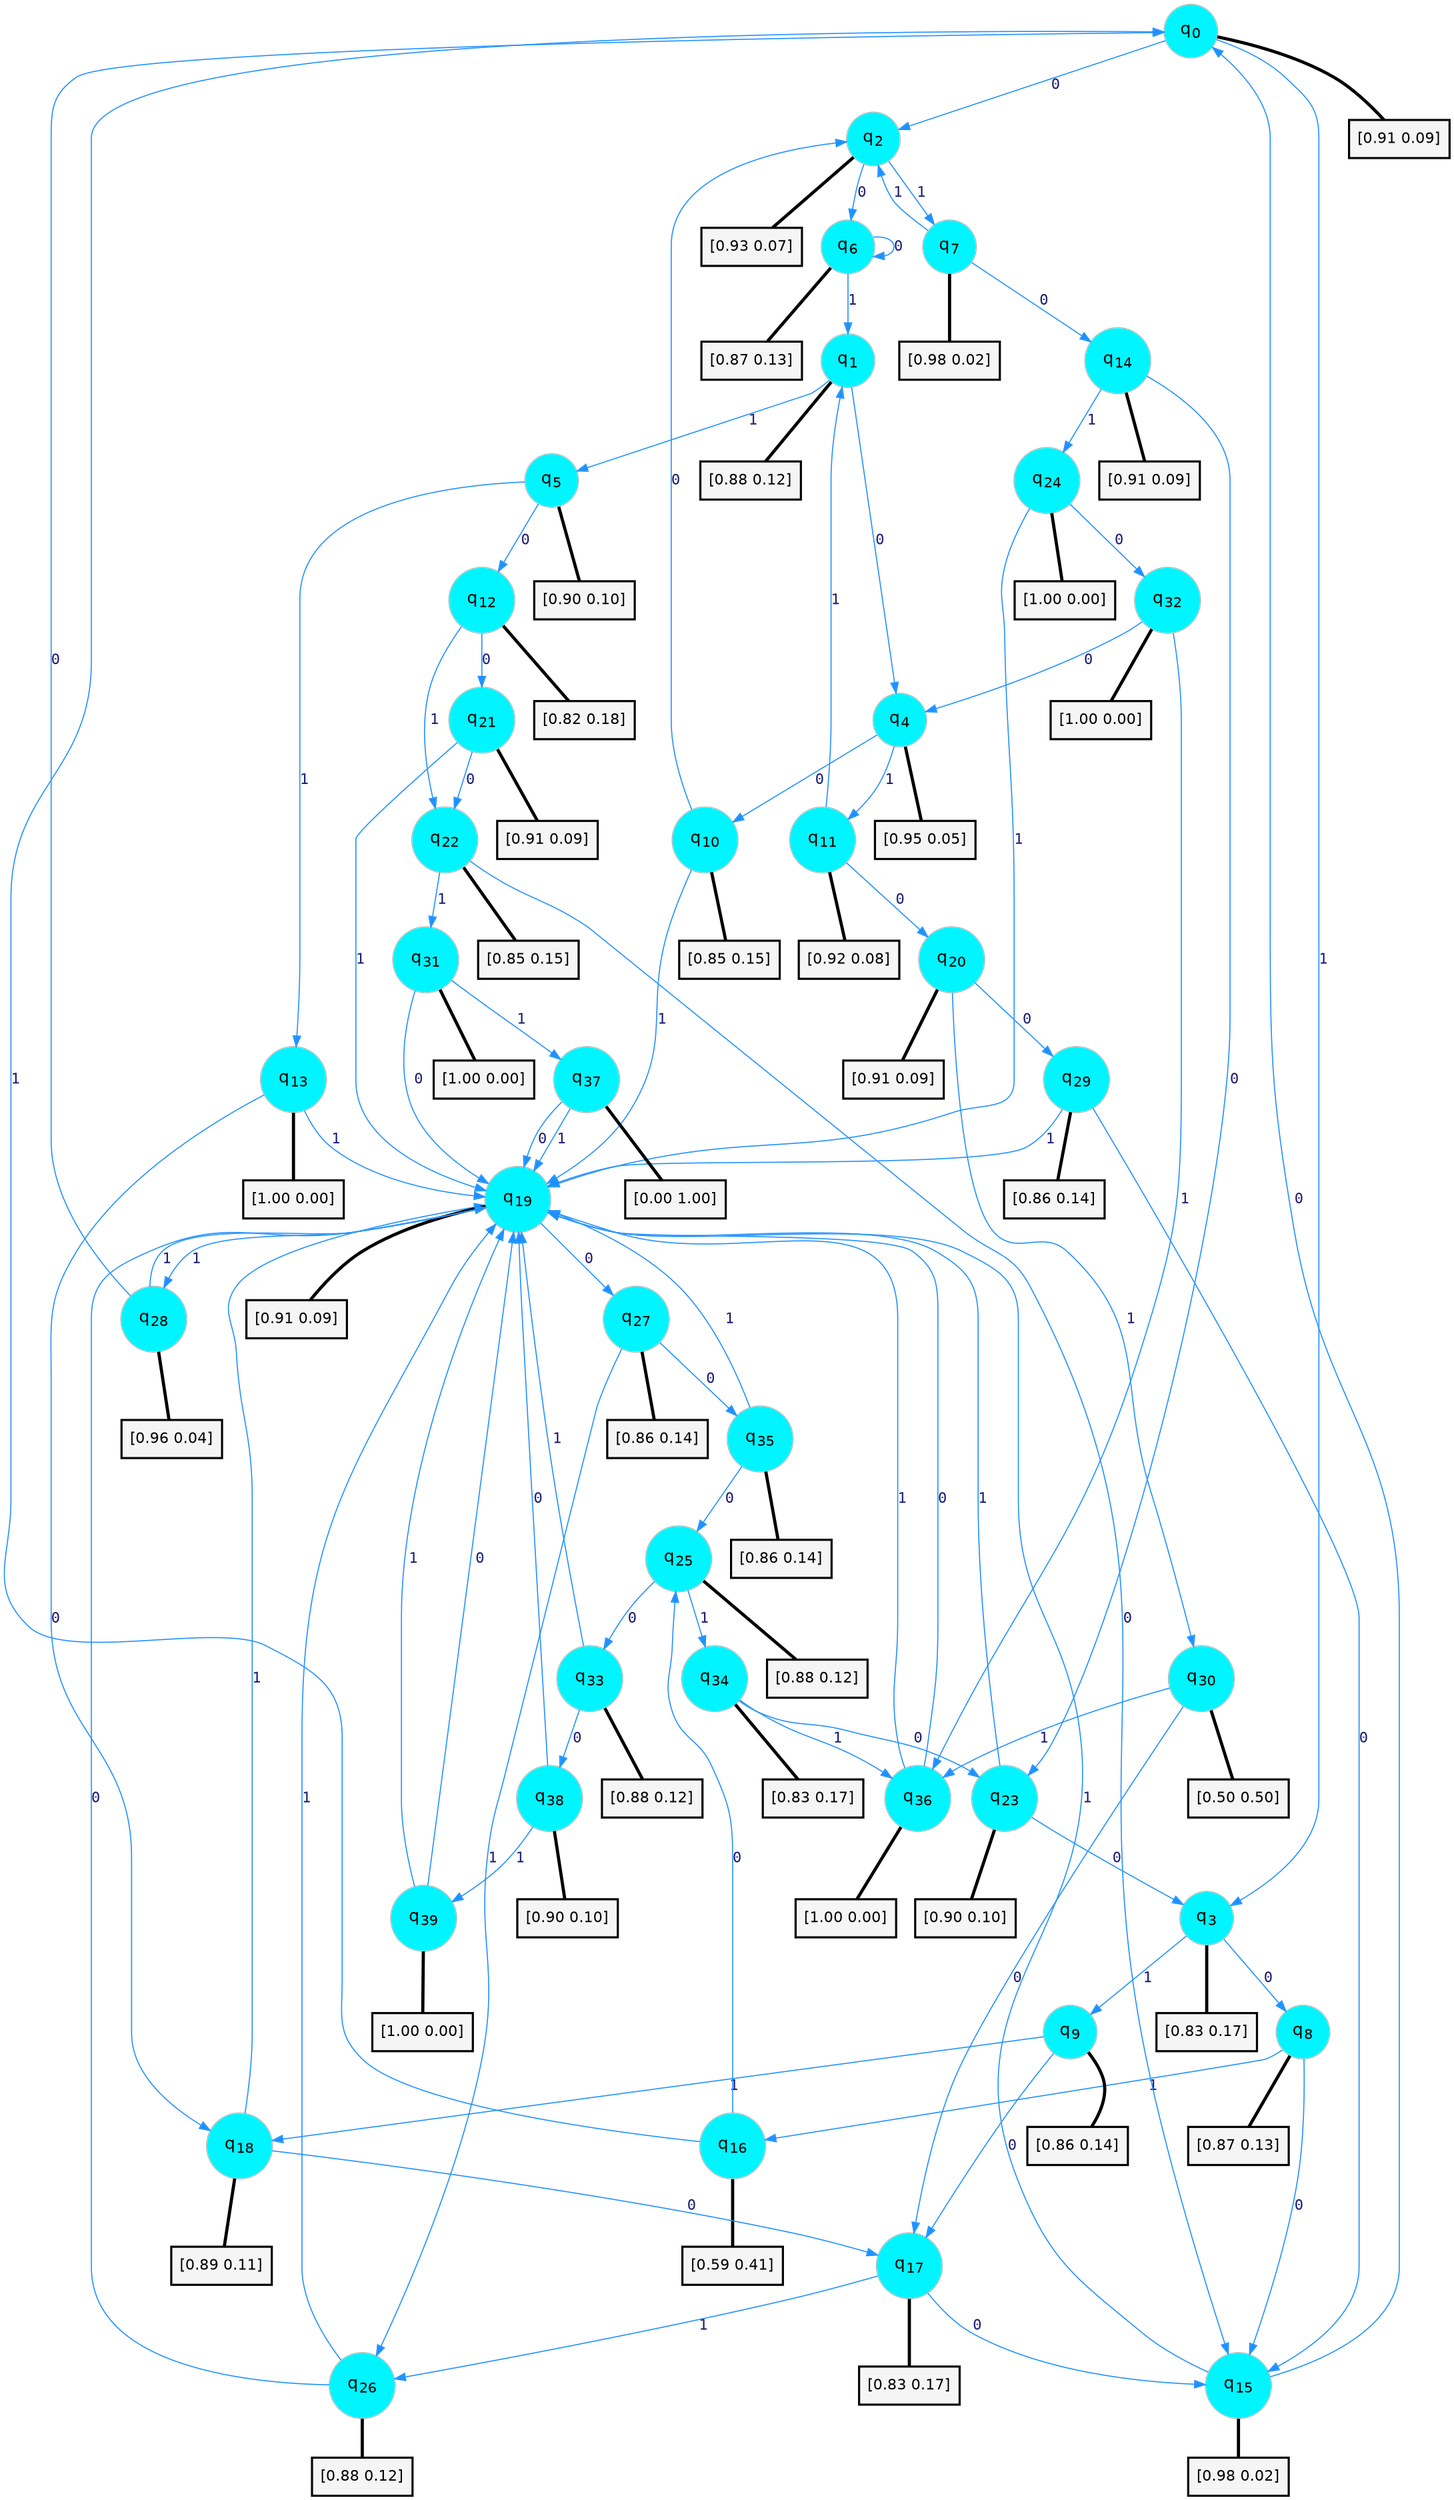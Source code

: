 digraph G {
graph [
bgcolor=transparent, dpi=300, rankdir=TD, size="40,25"];
node [
color=gray, fillcolor=turquoise1, fontcolor=black, fontname=Helvetica, fontsize=16, fontweight=bold, shape=circle, style=filled];
edge [
arrowsize=1, color=dodgerblue1, fontcolor=midnightblue, fontname=courier, fontweight=bold, penwidth=1, style=solid, weight=20];
0[label=<q<SUB>0</SUB>>];
1[label=<q<SUB>1</SUB>>];
2[label=<q<SUB>2</SUB>>];
3[label=<q<SUB>3</SUB>>];
4[label=<q<SUB>4</SUB>>];
5[label=<q<SUB>5</SUB>>];
6[label=<q<SUB>6</SUB>>];
7[label=<q<SUB>7</SUB>>];
8[label=<q<SUB>8</SUB>>];
9[label=<q<SUB>9</SUB>>];
10[label=<q<SUB>10</SUB>>];
11[label=<q<SUB>11</SUB>>];
12[label=<q<SUB>12</SUB>>];
13[label=<q<SUB>13</SUB>>];
14[label=<q<SUB>14</SUB>>];
15[label=<q<SUB>15</SUB>>];
16[label=<q<SUB>16</SUB>>];
17[label=<q<SUB>17</SUB>>];
18[label=<q<SUB>18</SUB>>];
19[label=<q<SUB>19</SUB>>];
20[label=<q<SUB>20</SUB>>];
21[label=<q<SUB>21</SUB>>];
22[label=<q<SUB>22</SUB>>];
23[label=<q<SUB>23</SUB>>];
24[label=<q<SUB>24</SUB>>];
25[label=<q<SUB>25</SUB>>];
26[label=<q<SUB>26</SUB>>];
27[label=<q<SUB>27</SUB>>];
28[label=<q<SUB>28</SUB>>];
29[label=<q<SUB>29</SUB>>];
30[label=<q<SUB>30</SUB>>];
31[label=<q<SUB>31</SUB>>];
32[label=<q<SUB>32</SUB>>];
33[label=<q<SUB>33</SUB>>];
34[label=<q<SUB>34</SUB>>];
35[label=<q<SUB>35</SUB>>];
36[label=<q<SUB>36</SUB>>];
37[label=<q<SUB>37</SUB>>];
38[label=<q<SUB>38</SUB>>];
39[label=<q<SUB>39</SUB>>];
40[label="[0.91 0.09]", shape=box,fontcolor=black, fontname=Helvetica, fontsize=14, penwidth=2, fillcolor=whitesmoke,color=black];
41[label="[0.88 0.12]", shape=box,fontcolor=black, fontname=Helvetica, fontsize=14, penwidth=2, fillcolor=whitesmoke,color=black];
42[label="[0.93 0.07]", shape=box,fontcolor=black, fontname=Helvetica, fontsize=14, penwidth=2, fillcolor=whitesmoke,color=black];
43[label="[0.83 0.17]", shape=box,fontcolor=black, fontname=Helvetica, fontsize=14, penwidth=2, fillcolor=whitesmoke,color=black];
44[label="[0.95 0.05]", shape=box,fontcolor=black, fontname=Helvetica, fontsize=14, penwidth=2, fillcolor=whitesmoke,color=black];
45[label="[0.90 0.10]", shape=box,fontcolor=black, fontname=Helvetica, fontsize=14, penwidth=2, fillcolor=whitesmoke,color=black];
46[label="[0.87 0.13]", shape=box,fontcolor=black, fontname=Helvetica, fontsize=14, penwidth=2, fillcolor=whitesmoke,color=black];
47[label="[0.98 0.02]", shape=box,fontcolor=black, fontname=Helvetica, fontsize=14, penwidth=2, fillcolor=whitesmoke,color=black];
48[label="[0.87 0.13]", shape=box,fontcolor=black, fontname=Helvetica, fontsize=14, penwidth=2, fillcolor=whitesmoke,color=black];
49[label="[0.86 0.14]", shape=box,fontcolor=black, fontname=Helvetica, fontsize=14, penwidth=2, fillcolor=whitesmoke,color=black];
50[label="[0.85 0.15]", shape=box,fontcolor=black, fontname=Helvetica, fontsize=14, penwidth=2, fillcolor=whitesmoke,color=black];
51[label="[0.92 0.08]", shape=box,fontcolor=black, fontname=Helvetica, fontsize=14, penwidth=2, fillcolor=whitesmoke,color=black];
52[label="[0.82 0.18]", shape=box,fontcolor=black, fontname=Helvetica, fontsize=14, penwidth=2, fillcolor=whitesmoke,color=black];
53[label="[1.00 0.00]", shape=box,fontcolor=black, fontname=Helvetica, fontsize=14, penwidth=2, fillcolor=whitesmoke,color=black];
54[label="[0.91 0.09]", shape=box,fontcolor=black, fontname=Helvetica, fontsize=14, penwidth=2, fillcolor=whitesmoke,color=black];
55[label="[0.98 0.02]", shape=box,fontcolor=black, fontname=Helvetica, fontsize=14, penwidth=2, fillcolor=whitesmoke,color=black];
56[label="[0.59 0.41]", shape=box,fontcolor=black, fontname=Helvetica, fontsize=14, penwidth=2, fillcolor=whitesmoke,color=black];
57[label="[0.83 0.17]", shape=box,fontcolor=black, fontname=Helvetica, fontsize=14, penwidth=2, fillcolor=whitesmoke,color=black];
58[label="[0.89 0.11]", shape=box,fontcolor=black, fontname=Helvetica, fontsize=14, penwidth=2, fillcolor=whitesmoke,color=black];
59[label="[0.91 0.09]", shape=box,fontcolor=black, fontname=Helvetica, fontsize=14, penwidth=2, fillcolor=whitesmoke,color=black];
60[label="[0.91 0.09]", shape=box,fontcolor=black, fontname=Helvetica, fontsize=14, penwidth=2, fillcolor=whitesmoke,color=black];
61[label="[0.91 0.09]", shape=box,fontcolor=black, fontname=Helvetica, fontsize=14, penwidth=2, fillcolor=whitesmoke,color=black];
62[label="[0.85 0.15]", shape=box,fontcolor=black, fontname=Helvetica, fontsize=14, penwidth=2, fillcolor=whitesmoke,color=black];
63[label="[0.90 0.10]", shape=box,fontcolor=black, fontname=Helvetica, fontsize=14, penwidth=2, fillcolor=whitesmoke,color=black];
64[label="[1.00 0.00]", shape=box,fontcolor=black, fontname=Helvetica, fontsize=14, penwidth=2, fillcolor=whitesmoke,color=black];
65[label="[0.88 0.12]", shape=box,fontcolor=black, fontname=Helvetica, fontsize=14, penwidth=2, fillcolor=whitesmoke,color=black];
66[label="[0.88 0.12]", shape=box,fontcolor=black, fontname=Helvetica, fontsize=14, penwidth=2, fillcolor=whitesmoke,color=black];
67[label="[0.86 0.14]", shape=box,fontcolor=black, fontname=Helvetica, fontsize=14, penwidth=2, fillcolor=whitesmoke,color=black];
68[label="[0.96 0.04]", shape=box,fontcolor=black, fontname=Helvetica, fontsize=14, penwidth=2, fillcolor=whitesmoke,color=black];
69[label="[0.86 0.14]", shape=box,fontcolor=black, fontname=Helvetica, fontsize=14, penwidth=2, fillcolor=whitesmoke,color=black];
70[label="[0.50 0.50]", shape=box,fontcolor=black, fontname=Helvetica, fontsize=14, penwidth=2, fillcolor=whitesmoke,color=black];
71[label="[1.00 0.00]", shape=box,fontcolor=black, fontname=Helvetica, fontsize=14, penwidth=2, fillcolor=whitesmoke,color=black];
72[label="[1.00 0.00]", shape=box,fontcolor=black, fontname=Helvetica, fontsize=14, penwidth=2, fillcolor=whitesmoke,color=black];
73[label="[0.88 0.12]", shape=box,fontcolor=black, fontname=Helvetica, fontsize=14, penwidth=2, fillcolor=whitesmoke,color=black];
74[label="[0.83 0.17]", shape=box,fontcolor=black, fontname=Helvetica, fontsize=14, penwidth=2, fillcolor=whitesmoke,color=black];
75[label="[0.86 0.14]", shape=box,fontcolor=black, fontname=Helvetica, fontsize=14, penwidth=2, fillcolor=whitesmoke,color=black];
76[label="[1.00 0.00]", shape=box,fontcolor=black, fontname=Helvetica, fontsize=14, penwidth=2, fillcolor=whitesmoke,color=black];
77[label="[0.00 1.00]", shape=box,fontcolor=black, fontname=Helvetica, fontsize=14, penwidth=2, fillcolor=whitesmoke,color=black];
78[label="[0.90 0.10]", shape=box,fontcolor=black, fontname=Helvetica, fontsize=14, penwidth=2, fillcolor=whitesmoke,color=black];
79[label="[1.00 0.00]", shape=box,fontcolor=black, fontname=Helvetica, fontsize=14, penwidth=2, fillcolor=whitesmoke,color=black];
0->2 [label=0];
0->3 [label=1];
0->40 [arrowhead=none, penwidth=3,color=black];
1->4 [label=0];
1->5 [label=1];
1->41 [arrowhead=none, penwidth=3,color=black];
2->6 [label=0];
2->7 [label=1];
2->42 [arrowhead=none, penwidth=3,color=black];
3->8 [label=0];
3->9 [label=1];
3->43 [arrowhead=none, penwidth=3,color=black];
4->10 [label=0];
4->11 [label=1];
4->44 [arrowhead=none, penwidth=3,color=black];
5->12 [label=0];
5->13 [label=1];
5->45 [arrowhead=none, penwidth=3,color=black];
6->6 [label=0];
6->1 [label=1];
6->46 [arrowhead=none, penwidth=3,color=black];
7->14 [label=0];
7->2 [label=1];
7->47 [arrowhead=none, penwidth=3,color=black];
8->15 [label=0];
8->16 [label=1];
8->48 [arrowhead=none, penwidth=3,color=black];
9->17 [label=0];
9->18 [label=1];
9->49 [arrowhead=none, penwidth=3,color=black];
10->2 [label=0];
10->19 [label=1];
10->50 [arrowhead=none, penwidth=3,color=black];
11->20 [label=0];
11->1 [label=1];
11->51 [arrowhead=none, penwidth=3,color=black];
12->21 [label=0];
12->22 [label=1];
12->52 [arrowhead=none, penwidth=3,color=black];
13->18 [label=0];
13->19 [label=1];
13->53 [arrowhead=none, penwidth=3,color=black];
14->23 [label=0];
14->24 [label=1];
14->54 [arrowhead=none, penwidth=3,color=black];
15->0 [label=0];
15->19 [label=1];
15->55 [arrowhead=none, penwidth=3,color=black];
16->25 [label=0];
16->0 [label=1];
16->56 [arrowhead=none, penwidth=3,color=black];
17->15 [label=0];
17->26 [label=1];
17->57 [arrowhead=none, penwidth=3,color=black];
18->17 [label=0];
18->19 [label=1];
18->58 [arrowhead=none, penwidth=3,color=black];
19->27 [label=0];
19->28 [label=1];
19->59 [arrowhead=none, penwidth=3,color=black];
20->29 [label=0];
20->30 [label=1];
20->60 [arrowhead=none, penwidth=3,color=black];
21->22 [label=0];
21->19 [label=1];
21->61 [arrowhead=none, penwidth=3,color=black];
22->15 [label=0];
22->31 [label=1];
22->62 [arrowhead=none, penwidth=3,color=black];
23->3 [label=0];
23->19 [label=1];
23->63 [arrowhead=none, penwidth=3,color=black];
24->32 [label=0];
24->19 [label=1];
24->64 [arrowhead=none, penwidth=3,color=black];
25->33 [label=0];
25->34 [label=1];
25->65 [arrowhead=none, penwidth=3,color=black];
26->19 [label=0];
26->19 [label=1];
26->66 [arrowhead=none, penwidth=3,color=black];
27->35 [label=0];
27->26 [label=1];
27->67 [arrowhead=none, penwidth=3,color=black];
28->0 [label=0];
28->19 [label=1];
28->68 [arrowhead=none, penwidth=3,color=black];
29->15 [label=0];
29->19 [label=1];
29->69 [arrowhead=none, penwidth=3,color=black];
30->17 [label=0];
30->36 [label=1];
30->70 [arrowhead=none, penwidth=3,color=black];
31->19 [label=0];
31->37 [label=1];
31->71 [arrowhead=none, penwidth=3,color=black];
32->4 [label=0];
32->36 [label=1];
32->72 [arrowhead=none, penwidth=3,color=black];
33->38 [label=0];
33->19 [label=1];
33->73 [arrowhead=none, penwidth=3,color=black];
34->23 [label=0];
34->36 [label=1];
34->74 [arrowhead=none, penwidth=3,color=black];
35->25 [label=0];
35->19 [label=1];
35->75 [arrowhead=none, penwidth=3,color=black];
36->19 [label=0];
36->19 [label=1];
36->76 [arrowhead=none, penwidth=3,color=black];
37->19 [label=0];
37->19 [label=1];
37->77 [arrowhead=none, penwidth=3,color=black];
38->19 [label=0];
38->39 [label=1];
38->78 [arrowhead=none, penwidth=3,color=black];
39->19 [label=0];
39->19 [label=1];
39->79 [arrowhead=none, penwidth=3,color=black];
}

